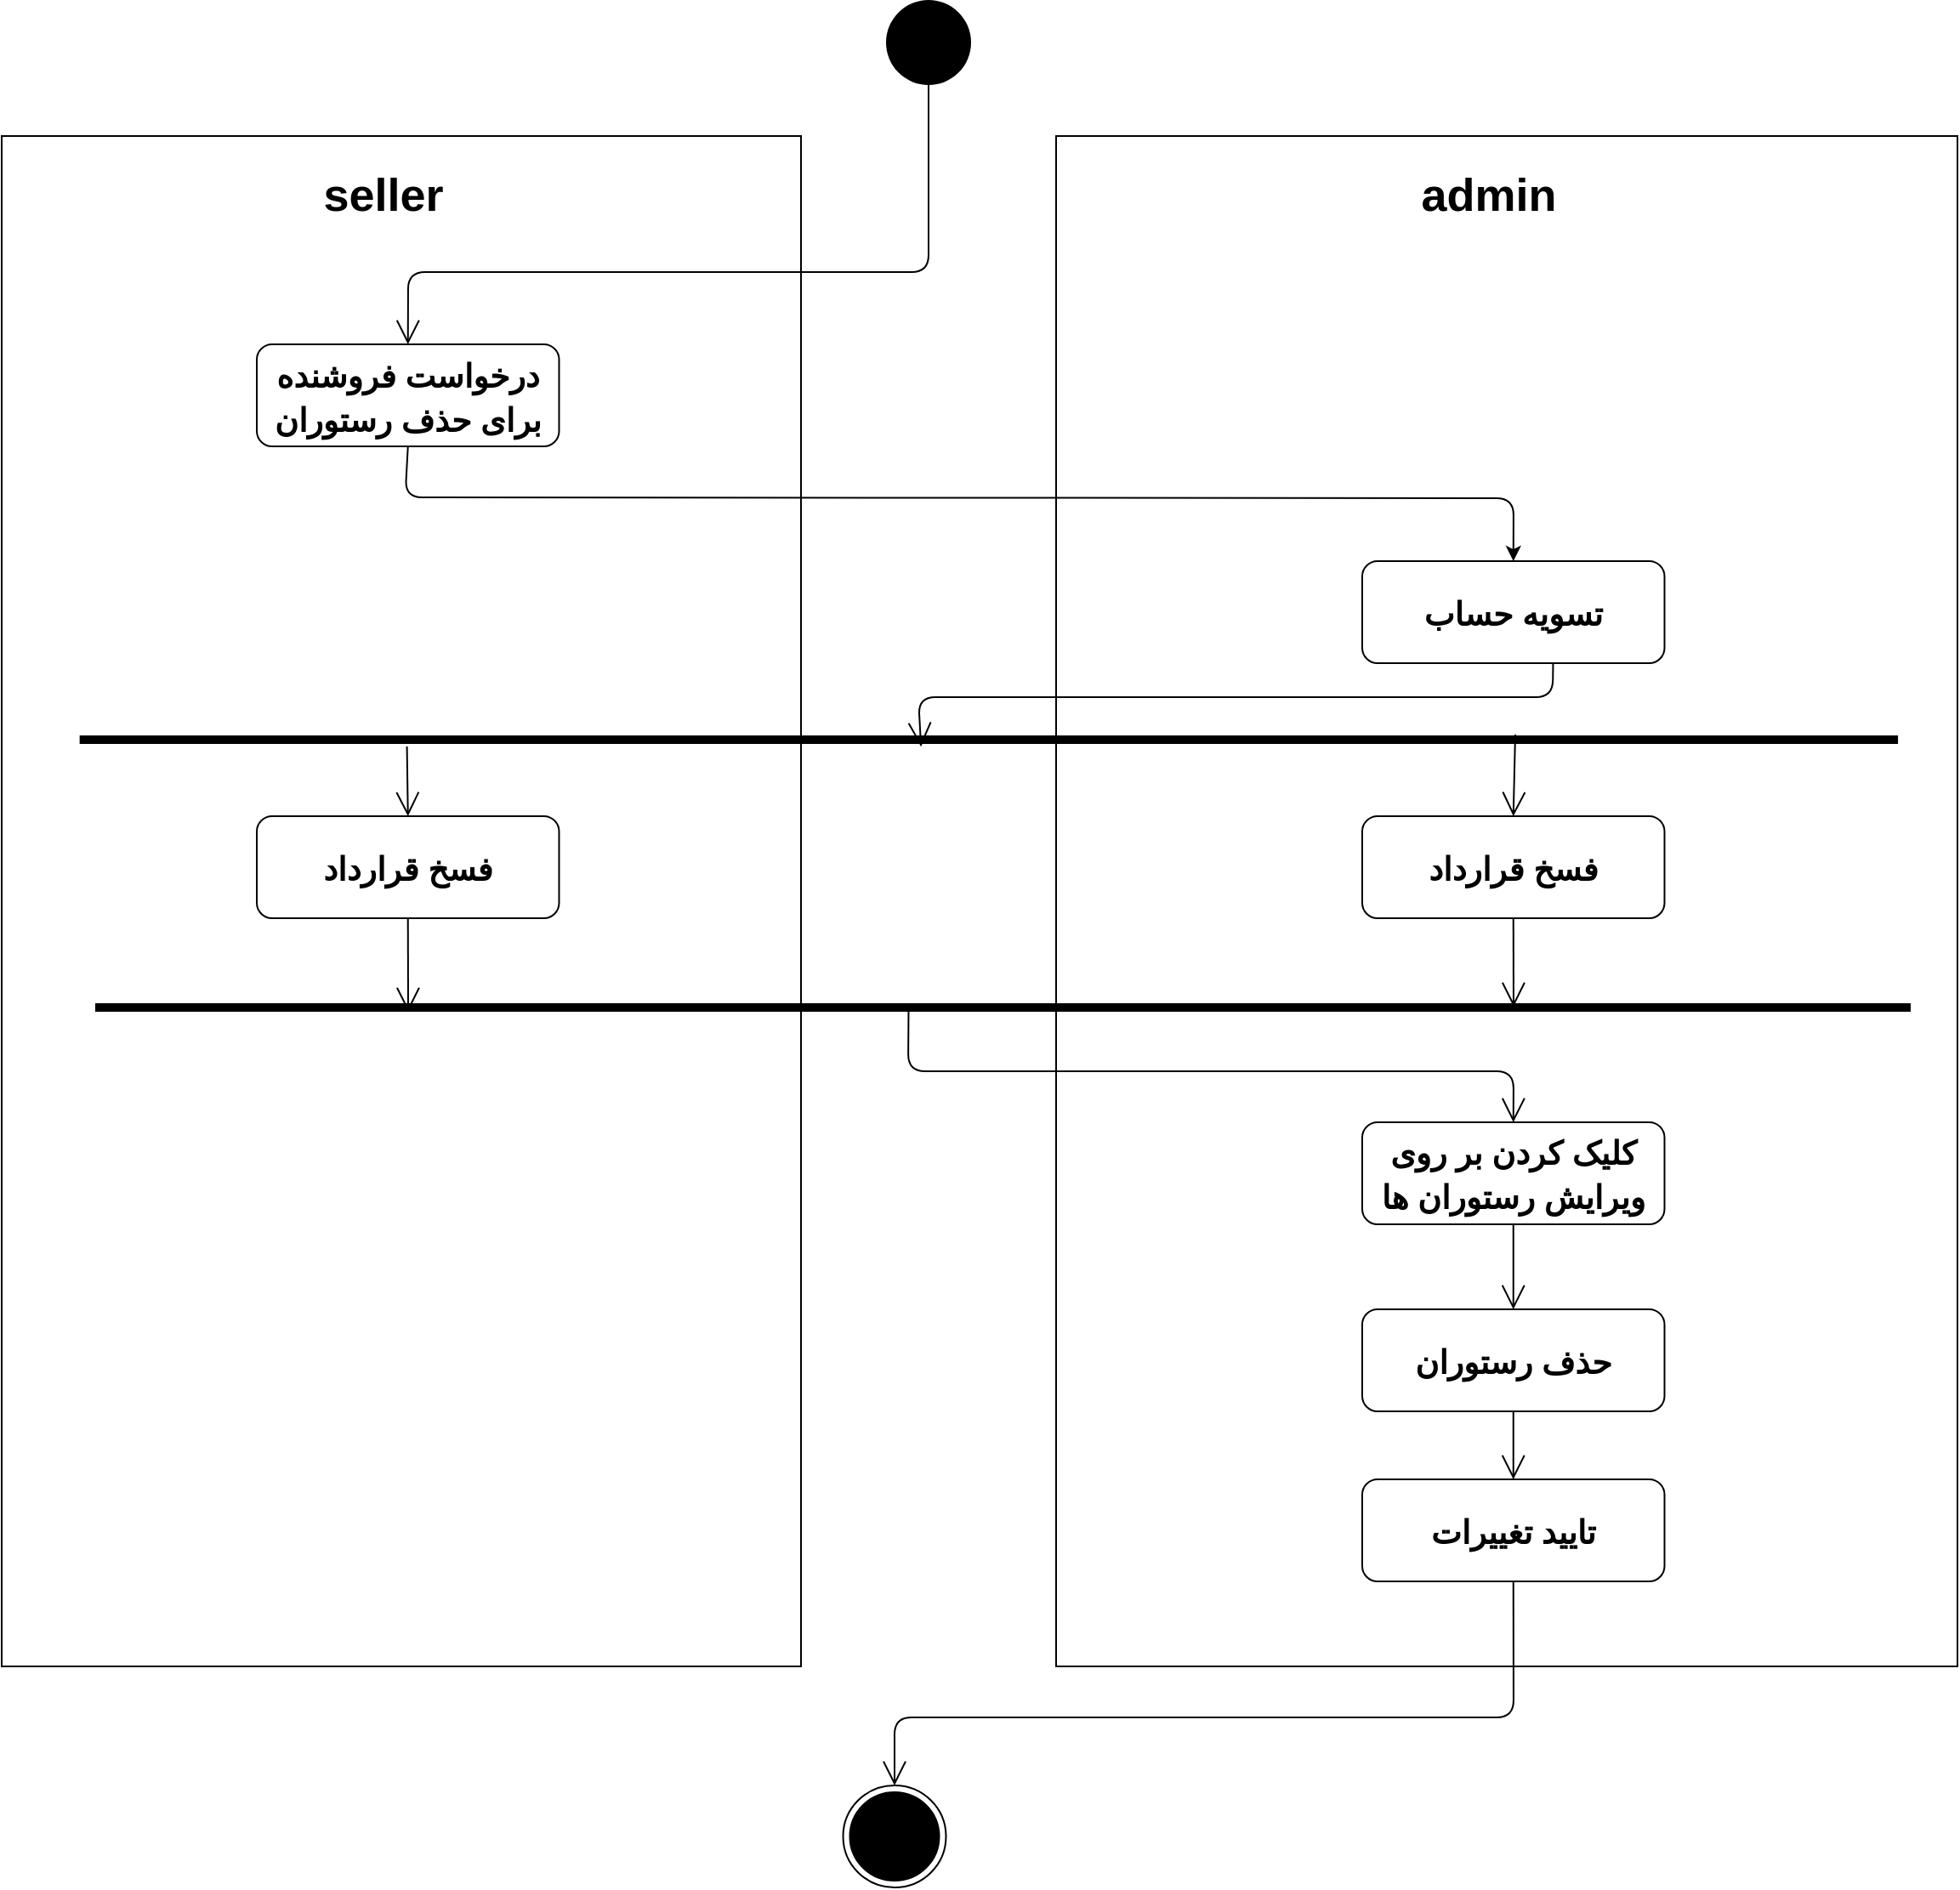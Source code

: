 <mxfile version="13.10.9" type="github">
  <diagram name="Page-1" id="e7e014a7-5840-1c2e-5031-d8a46d1fe8dd">
    <mxGraphModel dx="3454" dy="1894" grid="1" gridSize="10" guides="1" tooltips="1" connect="1" arrows="1" fold="1" page="1" pageScale="1" pageWidth="1654" pageHeight="1169" background="#ffffff" math="0" shadow="0">
      <root>
        <mxCell id="0" />
        <mxCell id="1" parent="0" />
        <mxCell id="aYaNbTCwkLzp46-Q-Bmp-96" value="" style="ellipse;fillColor=#000000;strokeColor=none;" vertex="1" parent="1">
          <mxGeometry x="840" y="30" width="50" height="50" as="geometry" />
        </mxCell>
        <mxCell id="aYaNbTCwkLzp46-Q-Bmp-98" value="" style="endArrow=open;endFill=1;endSize=12;html=1;fontSize=21;exitX=0.5;exitY=1;exitDx=0;exitDy=0;entryX=0.5;entryY=0;entryDx=0;entryDy=0;" edge="1" parent="1" source="aYaNbTCwkLzp46-Q-Bmp-96" target="aYaNbTCwkLzp46-Q-Bmp-188">
          <mxGeometry width="160" relative="1" as="geometry">
            <mxPoint x="972.25" y="82.5" as="sourcePoint" />
            <mxPoint x="500.25" y="214.5" as="targetPoint" />
            <Array as="points">
              <mxPoint x="865" y="190" />
              <mxPoint x="559" y="190" />
            </Array>
          </mxGeometry>
        </mxCell>
        <mxCell id="aYaNbTCwkLzp46-Q-Bmp-150" value="" style="whiteSpace=wrap;html=1;fillColor=none;" vertex="1" parent="1">
          <mxGeometry x="320" y="110" width="470" height="900" as="geometry" />
        </mxCell>
        <mxCell id="aYaNbTCwkLzp46-Q-Bmp-179" value="" style="ellipse;html=1;shape=endState;fillColor=#000000;strokeColor=#000000;" vertex="1" parent="1">
          <mxGeometry x="814.75" y="1080" width="60.5" height="60" as="geometry" />
        </mxCell>
        <mxCell id="aYaNbTCwkLzp46-Q-Bmp-180" value="&lt;font size=&quot;1&quot;&gt;&lt;b style=&quot;font-size: 27px&quot;&gt;seller&lt;/b&gt;&lt;/font&gt;" style="text;html=1;align=center;verticalAlign=middle;resizable=0;points=[];autosize=1;" vertex="1" parent="1">
          <mxGeometry x="498.5" y="130" width="90" height="30" as="geometry" />
        </mxCell>
        <mxCell id="aYaNbTCwkLzp46-Q-Bmp-183" value="" style="whiteSpace=wrap;html=1;fillColor=none;imageWidth=24;" vertex="1" parent="1">
          <mxGeometry x="940" y="110" width="530" height="900" as="geometry" />
        </mxCell>
        <mxCell id="aYaNbTCwkLzp46-Q-Bmp-184" value="&lt;font size=&quot;1&quot;&gt;&lt;b style=&quot;font-size: 27px&quot;&gt;admin&lt;/b&gt;&lt;/font&gt;" style="text;html=1;align=center;verticalAlign=middle;resizable=0;points=[];autosize=1;" vertex="1" parent="1">
          <mxGeometry x="1148.5" y="130" width="90" height="30" as="geometry" />
        </mxCell>
        <mxCell id="aYaNbTCwkLzp46-Q-Bmp-188" value="&lt;font style=&quot;font-size: 19px&quot;&gt;درخواست فروشنده برای حذف رستوران&lt;/font&gt;" style="shape=rect;html=1;rounded=1;whiteSpace=wrap;align=center;fontSize=21;fontStyle=1" vertex="1" parent="1">
          <mxGeometry x="470" y="232.5" width="177.75" height="60" as="geometry" />
        </mxCell>
        <mxCell id="aYaNbTCwkLzp46-Q-Bmp-191" value="&lt;span style=&quot;font-size: 19px&quot;&gt;تسویه حساب&lt;/span&gt;" style="shape=rect;html=1;rounded=1;whiteSpace=wrap;align=center;fontSize=21;fontStyle=1" vertex="1" parent="1">
          <mxGeometry x="1120" y="360" width="177.75" height="60" as="geometry" />
        </mxCell>
        <mxCell id="aYaNbTCwkLzp46-Q-Bmp-192" value="" style="endArrow=classic;html=1;exitX=0.5;exitY=1;exitDx=0;exitDy=0;entryX=0.5;entryY=0;entryDx=0;entryDy=0;" edge="1" parent="1" source="aYaNbTCwkLzp46-Q-Bmp-188" target="aYaNbTCwkLzp46-Q-Bmp-191">
          <mxGeometry width="50" height="50" relative="1" as="geometry">
            <mxPoint x="727.25" y="322.5" as="sourcePoint" />
            <mxPoint x="1336.125" y="362.5" as="targetPoint" />
            <Array as="points">
              <mxPoint x="557.25" y="322.5" />
              <mxPoint x="1209" y="323" />
            </Array>
          </mxGeometry>
        </mxCell>
        <mxCell id="aYaNbTCwkLzp46-Q-Bmp-193" value="" style="html=1;points=[];perimeter=orthogonalPerimeter;fillColor=#000000;strokeColor=none;fontSize=16;rotation=90;" vertex="1" parent="1">
          <mxGeometry x="897.94" y="-69.6" width="5" height="1069.22" as="geometry" />
        </mxCell>
        <mxCell id="aYaNbTCwkLzp46-Q-Bmp-194" value="" style="endArrow=open;endFill=1;endSize=12;html=1;fontSize=16;exitX=0.5;exitY=1;exitDx=0;exitDy=0;entryX=1.32;entryY=0.556;entryDx=0;entryDy=0;entryPerimeter=0;" edge="1" parent="1">
          <mxGeometry width="160" relative="1" as="geometry">
            <mxPoint x="1232.23" y="420" as="sourcePoint" />
            <mxPoint x="860.564" y="469.11" as="targetPoint" />
            <Array as="points">
              <mxPoint x="1232" y="440" />
              <mxPoint x="859" y="440" />
            </Array>
          </mxGeometry>
        </mxCell>
        <mxCell id="aYaNbTCwkLzp46-Q-Bmp-195" value="" style="endArrow=open;endFill=1;endSize=12;html=1;fontSize=16;entryX=0.5;entryY=0;entryDx=0;entryDy=0;" edge="1" parent="1" target="aYaNbTCwkLzp46-Q-Bmp-197">
          <mxGeometry width="160" relative="1" as="geometry">
            <mxPoint x="1210" y="462" as="sourcePoint" />
            <mxPoint x="1202" y="509" as="targetPoint" />
          </mxGeometry>
        </mxCell>
        <mxCell id="aYaNbTCwkLzp46-Q-Bmp-196" value="" style="endArrow=open;endFill=1;endSize=12;html=1;fontSize=16;exitX=1.3;exitY=0.82;exitDx=0;exitDy=0;exitPerimeter=0;entryX=0.5;entryY=0;entryDx=0;entryDy=0;" edge="1" parent="1" source="aYaNbTCwkLzp46-Q-Bmp-193" target="aYaNbTCwkLzp46-Q-Bmp-198">
          <mxGeometry width="160" relative="1" as="geometry">
            <mxPoint x="1315.8" y="464" as="sourcePoint" />
            <mxPoint x="1110" y="497" as="targetPoint" />
            <Array as="points" />
          </mxGeometry>
        </mxCell>
        <mxCell id="aYaNbTCwkLzp46-Q-Bmp-197" value="&lt;span style=&quot;font-size: 19px&quot;&gt;فسخ قرارداد&lt;/span&gt;" style="shape=rect;html=1;rounded=1;whiteSpace=wrap;align=center;fontSize=21;fontStyle=1" vertex="1" parent="1">
          <mxGeometry x="1120" y="510" width="177.75" height="60" as="geometry" />
        </mxCell>
        <mxCell id="aYaNbTCwkLzp46-Q-Bmp-198" value="&lt;span style=&quot;font-size: 19px&quot;&gt;فسخ قرارداد&lt;/span&gt;" style="shape=rect;html=1;rounded=1;whiteSpace=wrap;align=center;fontSize=21;fontStyle=1" vertex="1" parent="1">
          <mxGeometry x="470" y="510" width="177.75" height="60" as="geometry" />
        </mxCell>
        <mxCell id="aYaNbTCwkLzp46-Q-Bmp-199" value="" style="html=1;points=[];perimeter=orthogonalPerimeter;fillColor=#000000;strokeColor=none;fontSize=16;rotation=90;" vertex="1" parent="1">
          <mxGeometry x="906.25" y="88.75" width="5" height="1067.5" as="geometry" />
        </mxCell>
        <mxCell id="aYaNbTCwkLzp46-Q-Bmp-200" value="" style="endArrow=open;endFill=1;endSize=12;html=1;fontSize=16;exitX=0.5;exitY=1;exitDx=0;exitDy=0;" edge="1" parent="1" source="aYaNbTCwkLzp46-Q-Bmp-197">
          <mxGeometry width="160" relative="1" as="geometry">
            <mxPoint x="1321.14" y="570" as="sourcePoint" />
            <mxPoint x="1209" y="622" as="targetPoint" />
          </mxGeometry>
        </mxCell>
        <mxCell id="aYaNbTCwkLzp46-Q-Bmp-201" value="" style="endArrow=open;endFill=1;endSize=12;html=1;fontSize=16;exitX=0.5;exitY=1;exitDx=0;exitDy=0;" edge="1" parent="1" source="aYaNbTCwkLzp46-Q-Bmp-198">
          <mxGeometry width="160" relative="1" as="geometry">
            <mxPoint x="1331.14" y="580" as="sourcePoint" />
            <mxPoint x="559" y="625" as="targetPoint" />
          </mxGeometry>
        </mxCell>
        <mxCell id="aYaNbTCwkLzp46-Q-Bmp-203" value="&lt;span style=&quot;font-size: 19px&quot;&gt;کلیک کردن بر روی ویرایش رستوران ها&lt;/span&gt;" style="shape=rect;html=1;rounded=1;whiteSpace=wrap;align=center;fontSize=21;fontStyle=1" vertex="1" parent="1">
          <mxGeometry x="1120" y="690" width="177.75" height="60" as="geometry" />
        </mxCell>
        <mxCell id="aYaNbTCwkLzp46-Q-Bmp-205" value="" style="endArrow=open;endFill=1;endSize=12;html=1;fontSize=16;exitX=0.963;exitY=0.552;exitDx=0;exitDy=0;entryX=0.5;entryY=0;entryDx=0;entryDy=0;exitPerimeter=0;" edge="1" parent="1" source="aYaNbTCwkLzp46-Q-Bmp-199" target="aYaNbTCwkLzp46-Q-Bmp-203">
          <mxGeometry width="160" relative="1" as="geometry">
            <mxPoint x="870.0" y="620" as="sourcePoint" />
            <mxPoint x="871.0" y="674.585" as="targetPoint" />
            <Array as="points">
              <mxPoint x="853" y="660" />
              <mxPoint x="1209" y="660" />
            </Array>
          </mxGeometry>
        </mxCell>
        <mxCell id="aYaNbTCwkLzp46-Q-Bmp-206" value="&lt;span style=&quot;font-size: 19px&quot;&gt;حذف رستوران&lt;/span&gt;" style="shape=rect;html=1;rounded=1;whiteSpace=wrap;align=center;fontSize=21;fontStyle=1" vertex="1" parent="1">
          <mxGeometry x="1120" y="800" width="177.75" height="60" as="geometry" />
        </mxCell>
        <mxCell id="aYaNbTCwkLzp46-Q-Bmp-207" value="&lt;span style=&quot;font-size: 19px&quot;&gt;تایید تغییرات&lt;/span&gt;" style="shape=rect;html=1;rounded=1;whiteSpace=wrap;align=center;fontSize=21;fontStyle=1" vertex="1" parent="1">
          <mxGeometry x="1120" y="900" width="177.75" height="60" as="geometry" />
        </mxCell>
        <mxCell id="aYaNbTCwkLzp46-Q-Bmp-212" value="" style="endArrow=open;endFill=1;endSize=12;html=1;fontSize=16;exitX=0.5;exitY=1;exitDx=0;exitDy=0;entryX=0.5;entryY=0;entryDx=0;entryDy=0;" edge="1" parent="1" source="aYaNbTCwkLzp46-Q-Bmp-203" target="aYaNbTCwkLzp46-Q-Bmp-206">
          <mxGeometry width="160" relative="1" as="geometry">
            <mxPoint x="1208.285" y="750" as="sourcePoint" />
            <mxPoint x="1208.33" y="802" as="targetPoint" />
          </mxGeometry>
        </mxCell>
        <mxCell id="aYaNbTCwkLzp46-Q-Bmp-215" value="" style="endArrow=open;endFill=1;endSize=12;html=1;fontSize=16;exitX=0.5;exitY=1;exitDx=0;exitDy=0;entryX=0.5;entryY=0;entryDx=0;entryDy=0;" edge="1" parent="1" source="aYaNbTCwkLzp46-Q-Bmp-206" target="aYaNbTCwkLzp46-Q-Bmp-207">
          <mxGeometry width="160" relative="1" as="geometry">
            <mxPoint x="1228.875" y="590" as="sourcePoint" />
            <mxPoint x="1228.92" y="642" as="targetPoint" />
          </mxGeometry>
        </mxCell>
        <mxCell id="aYaNbTCwkLzp46-Q-Bmp-216" value="" style="endArrow=open;endFill=1;endSize=12;html=1;fontSize=16;exitX=0.5;exitY=1;exitDx=0;exitDy=0;entryX=0.5;entryY=0;entryDx=0;entryDy=0;" edge="1" parent="1" source="aYaNbTCwkLzp46-Q-Bmp-207" target="aYaNbTCwkLzp46-Q-Bmp-179">
          <mxGeometry width="160" relative="1" as="geometry">
            <mxPoint x="1238.875" y="600" as="sourcePoint" />
            <mxPoint x="1238.92" y="652" as="targetPoint" />
            <Array as="points">
              <mxPoint x="1209" y="1040" />
              <mxPoint x="845" y="1040" />
            </Array>
          </mxGeometry>
        </mxCell>
      </root>
    </mxGraphModel>
  </diagram>
</mxfile>
